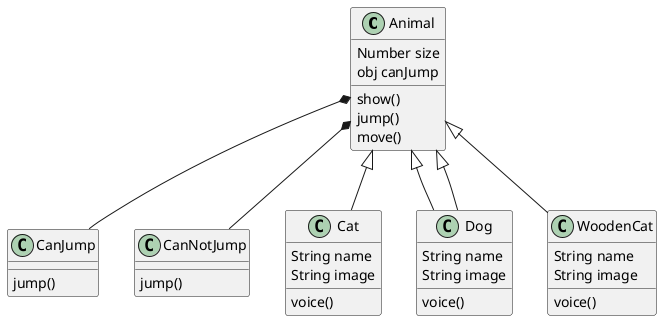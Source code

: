 @startuml
class Animal {
Number size
obj canJump
show()
jump()
move()
}

class CanJump {
jump()
}

class CanNotJump {
jump()
}

class Cat {
String name
String image
voice()
}

class Dog {
String name
String image
voice()
}

class WoodenCat {
String name
String image
voice()
}



Animal <|-- Dog
Animal *-- CanJump
Animal *-- CanNotJump

Animal <|-- Dog
Animal <|-- Cat
Animal <|-- WoodenCat

@enduml